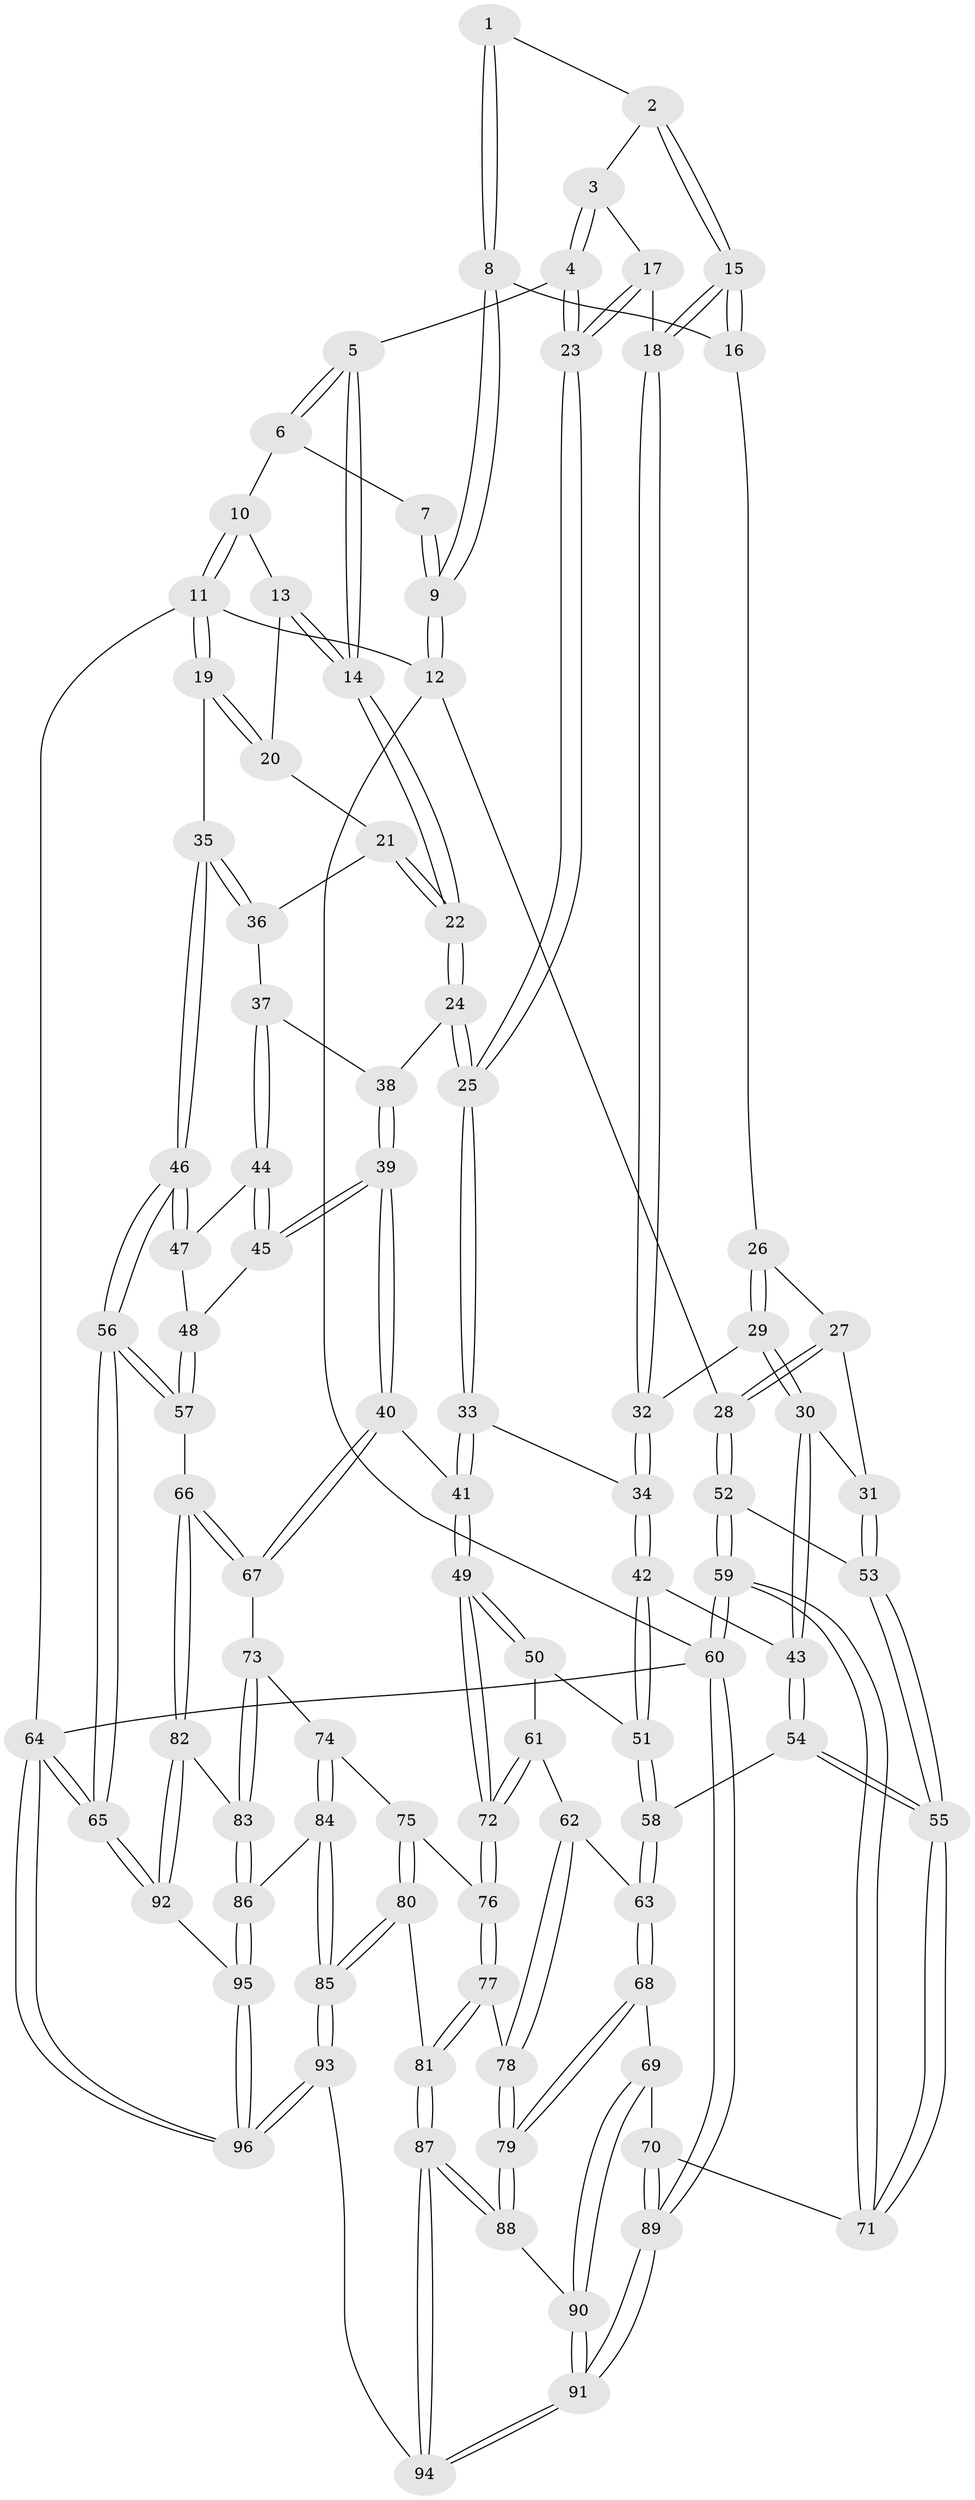 // Generated by graph-tools (version 1.1) at 2025/03/03/09/25 03:03:22]
// undirected, 96 vertices, 237 edges
graph export_dot {
graph [start="1"]
  node [color=gray90,style=filled];
  1 [pos="+0.32644589698133225+0.0010939425949388908"];
  2 [pos="+0.3434041015457257+0.09132726453733574"];
  3 [pos="+0.367871376175843+0.1270771323952304"];
  4 [pos="+0.5666040081588612+0.13967468204827085"];
  5 [pos="+0.6060548464292806+0.03970166577995051"];
  6 [pos="+0.6154052806023469+0"];
  7 [pos="+0.3155264470944378+0"];
  8 [pos="+0.1926268230249078+0.21804566307572967"];
  9 [pos="+0+0"];
  10 [pos="+0.8718442853813158+0"];
  11 [pos="+1+0"];
  12 [pos="+0+0"];
  13 [pos="+0.8573773608976433+0.10461300189198687"];
  14 [pos="+0.7834516402883024+0.22381149204522283"];
  15 [pos="+0.23448265227528864+0.23401811403439615"];
  16 [pos="+0.1942670293578219+0.22077066895030953"];
  17 [pos="+0.38149718145889316+0.19567311468040527"];
  18 [pos="+0.29357404290903344+0.28254464834280973"];
  19 [pos="+1+0.25212418953135235"];
  20 [pos="+0.921692157799139+0.17737277028192117"];
  21 [pos="+0.8518455045565815+0.2969754254118064"];
  22 [pos="+0.7866352853604135+0.30408149476447116"];
  23 [pos="+0.5465057183633627+0.2553703228789006"];
  24 [pos="+0.7532541213329851+0.34171198905110123"];
  25 [pos="+0.5644997682023581+0.35637026685291995"];
  26 [pos="+0.17344830922528315+0.2471900768839004"];
  27 [pos="+0.11703123150033103+0.2794384479290172"];
  28 [pos="+0+0.31737223641613854"];
  29 [pos="+0.15953367877141084+0.4105840921344987"];
  30 [pos="+0.11451202365858248+0.44992946838504416"];
  31 [pos="+0.10910769120717219+0.45125813924130725"];
  32 [pos="+0.3200430401080551+0.3524805540709068"];
  33 [pos="+0.5448178205626822+0.3829285696047992"];
  34 [pos="+0.39435716385638253+0.4123982442339779"];
  35 [pos="+1+0.3018800748109407"];
  36 [pos="+0.9392596249150452+0.312424252154868"];
  37 [pos="+0.9004677409660162+0.4483236328319502"];
  38 [pos="+0.7598915247235234+0.35443323099499824"];
  39 [pos="+0.7947730006778403+0.5941736486585404"];
  40 [pos="+0.7853159196804839+0.6101928292970433"];
  41 [pos="+0.5863774658107511+0.5371224852514542"];
  42 [pos="+0.3468678588702519+0.504680644580101"];
  43 [pos="+0.25488989055784467+0.5186832902735639"];
  44 [pos="+0.9127578117121158+0.4639721952179713"];
  45 [pos="+0.8610796563844292+0.5573650323338266"];
  46 [pos="+1+0.3749910821925371"];
  47 [pos="+1+0.4520532669082487"];
  48 [pos="+0.9474916776088589+0.572060929516941"];
  49 [pos="+0.5315627919998175+0.6464918671578123"];
  50 [pos="+0.3847061103862365+0.5725220834202678"];
  51 [pos="+0.3495051987200609+0.5195958645102439"];
  52 [pos="+0+0.40539217000395"];
  53 [pos="+0.10692014935720623+0.4521593848814462"];
  54 [pos="+0.2193311076599522+0.585224231425781"];
  55 [pos="+0.13871868024900447+0.6607332737256328"];
  56 [pos="+1+0.7530395340794185"];
  57 [pos="+1+0.7361599754296132"];
  58 [pos="+0.2970788740723734+0.623471539848159"];
  59 [pos="+0+0.6653549399931707"];
  60 [pos="+0+1"];
  61 [pos="+0.3743642315495194+0.6798060244195152"];
  62 [pos="+0.3365211071183981+0.7069113999954849"];
  63 [pos="+0.28260122621214445+0.7140465602973792"];
  64 [pos="+1+1"];
  65 [pos="+1+0.9443134069328092"];
  66 [pos="+1+0.7449305926955478"];
  67 [pos="+0.7915109945135371+0.656846632760787"];
  68 [pos="+0.26327139338396566+0.727446990436166"];
  69 [pos="+0.14674603191365668+0.7398545513498477"];
  70 [pos="+0.13091413660607426+0.7295404364648786"];
  71 [pos="+0.12449207146895679+0.7227165974096796"];
  72 [pos="+0.5287946569688567+0.6867021667232697"];
  73 [pos="+0.7461817406394775+0.7344915492177541"];
  74 [pos="+0.6956256523887029+0.7523786566224259"];
  75 [pos="+0.569817037770201+0.725413012555062"];
  76 [pos="+0.5345075369547586+0.7060594646325823"];
  77 [pos="+0.4842198918334344+0.773807287902261"];
  78 [pos="+0.4215741041647392+0.7827602882702148"];
  79 [pos="+0.35034155489447005+0.8548602038395172"];
  80 [pos="+0.5906698061017599+0.8886376426183886"];
  81 [pos="+0.4940644587472552+0.8849303351286234"];
  82 [pos="+0.8717726947130239+0.8742234131272804"];
  83 [pos="+0.7538365646195099+0.7484545097528774"];
  84 [pos="+0.6434035671677156+0.9128164260644276"];
  85 [pos="+0.6398156020295823+0.9149378318495869"];
  86 [pos="+0.7469556055016239+0.9238966825317106"];
  87 [pos="+0.39493997743255876+1"];
  88 [pos="+0.3487330169530673+0.935382632418463"];
  89 [pos="+0+1"];
  90 [pos="+0.18050326106121997+0.8845817776199596"];
  91 [pos="+0+1"];
  92 [pos="+0.8677390966715954+0.899167547762464"];
  93 [pos="+0.573317971614971+1"];
  94 [pos="+0.4121030431077452+1"];
  95 [pos="+0.8403158095713729+0.9773148463207246"];
  96 [pos="+0.9218887147218289+1"];
  1 -- 2;
  1 -- 8;
  1 -- 8;
  2 -- 3;
  2 -- 15;
  2 -- 15;
  3 -- 4;
  3 -- 4;
  3 -- 17;
  4 -- 5;
  4 -- 23;
  4 -- 23;
  5 -- 6;
  5 -- 6;
  5 -- 14;
  5 -- 14;
  6 -- 7;
  6 -- 10;
  7 -- 9;
  7 -- 9;
  8 -- 9;
  8 -- 9;
  8 -- 16;
  9 -- 12;
  9 -- 12;
  10 -- 11;
  10 -- 11;
  10 -- 13;
  11 -- 12;
  11 -- 19;
  11 -- 19;
  11 -- 64;
  12 -- 28;
  12 -- 60;
  13 -- 14;
  13 -- 14;
  13 -- 20;
  14 -- 22;
  14 -- 22;
  15 -- 16;
  15 -- 16;
  15 -- 18;
  15 -- 18;
  16 -- 26;
  17 -- 18;
  17 -- 23;
  17 -- 23;
  18 -- 32;
  18 -- 32;
  19 -- 20;
  19 -- 20;
  19 -- 35;
  20 -- 21;
  21 -- 22;
  21 -- 22;
  21 -- 36;
  22 -- 24;
  22 -- 24;
  23 -- 25;
  23 -- 25;
  24 -- 25;
  24 -- 25;
  24 -- 38;
  25 -- 33;
  25 -- 33;
  26 -- 27;
  26 -- 29;
  26 -- 29;
  27 -- 28;
  27 -- 28;
  27 -- 31;
  28 -- 52;
  28 -- 52;
  29 -- 30;
  29 -- 30;
  29 -- 32;
  30 -- 31;
  30 -- 43;
  30 -- 43;
  31 -- 53;
  31 -- 53;
  32 -- 34;
  32 -- 34;
  33 -- 34;
  33 -- 41;
  33 -- 41;
  34 -- 42;
  34 -- 42;
  35 -- 36;
  35 -- 36;
  35 -- 46;
  35 -- 46;
  36 -- 37;
  37 -- 38;
  37 -- 44;
  37 -- 44;
  38 -- 39;
  38 -- 39;
  39 -- 40;
  39 -- 40;
  39 -- 45;
  39 -- 45;
  40 -- 41;
  40 -- 67;
  40 -- 67;
  41 -- 49;
  41 -- 49;
  42 -- 43;
  42 -- 51;
  42 -- 51;
  43 -- 54;
  43 -- 54;
  44 -- 45;
  44 -- 45;
  44 -- 47;
  45 -- 48;
  46 -- 47;
  46 -- 47;
  46 -- 56;
  46 -- 56;
  47 -- 48;
  48 -- 57;
  48 -- 57;
  49 -- 50;
  49 -- 50;
  49 -- 72;
  49 -- 72;
  50 -- 51;
  50 -- 61;
  51 -- 58;
  51 -- 58;
  52 -- 53;
  52 -- 59;
  52 -- 59;
  53 -- 55;
  53 -- 55;
  54 -- 55;
  54 -- 55;
  54 -- 58;
  55 -- 71;
  55 -- 71;
  56 -- 57;
  56 -- 57;
  56 -- 65;
  56 -- 65;
  57 -- 66;
  58 -- 63;
  58 -- 63;
  59 -- 60;
  59 -- 60;
  59 -- 71;
  59 -- 71;
  60 -- 89;
  60 -- 89;
  60 -- 64;
  61 -- 62;
  61 -- 72;
  61 -- 72;
  62 -- 63;
  62 -- 78;
  62 -- 78;
  63 -- 68;
  63 -- 68;
  64 -- 65;
  64 -- 65;
  64 -- 96;
  64 -- 96;
  65 -- 92;
  65 -- 92;
  66 -- 67;
  66 -- 67;
  66 -- 82;
  66 -- 82;
  67 -- 73;
  68 -- 69;
  68 -- 79;
  68 -- 79;
  69 -- 70;
  69 -- 90;
  69 -- 90;
  70 -- 71;
  70 -- 89;
  70 -- 89;
  72 -- 76;
  72 -- 76;
  73 -- 74;
  73 -- 83;
  73 -- 83;
  74 -- 75;
  74 -- 84;
  74 -- 84;
  75 -- 76;
  75 -- 80;
  75 -- 80;
  76 -- 77;
  76 -- 77;
  77 -- 78;
  77 -- 81;
  77 -- 81;
  78 -- 79;
  78 -- 79;
  79 -- 88;
  79 -- 88;
  80 -- 81;
  80 -- 85;
  80 -- 85;
  81 -- 87;
  81 -- 87;
  82 -- 83;
  82 -- 92;
  82 -- 92;
  83 -- 86;
  83 -- 86;
  84 -- 85;
  84 -- 85;
  84 -- 86;
  85 -- 93;
  85 -- 93;
  86 -- 95;
  86 -- 95;
  87 -- 88;
  87 -- 88;
  87 -- 94;
  87 -- 94;
  88 -- 90;
  89 -- 91;
  89 -- 91;
  90 -- 91;
  90 -- 91;
  91 -- 94;
  91 -- 94;
  92 -- 95;
  93 -- 94;
  93 -- 96;
  93 -- 96;
  95 -- 96;
  95 -- 96;
}
